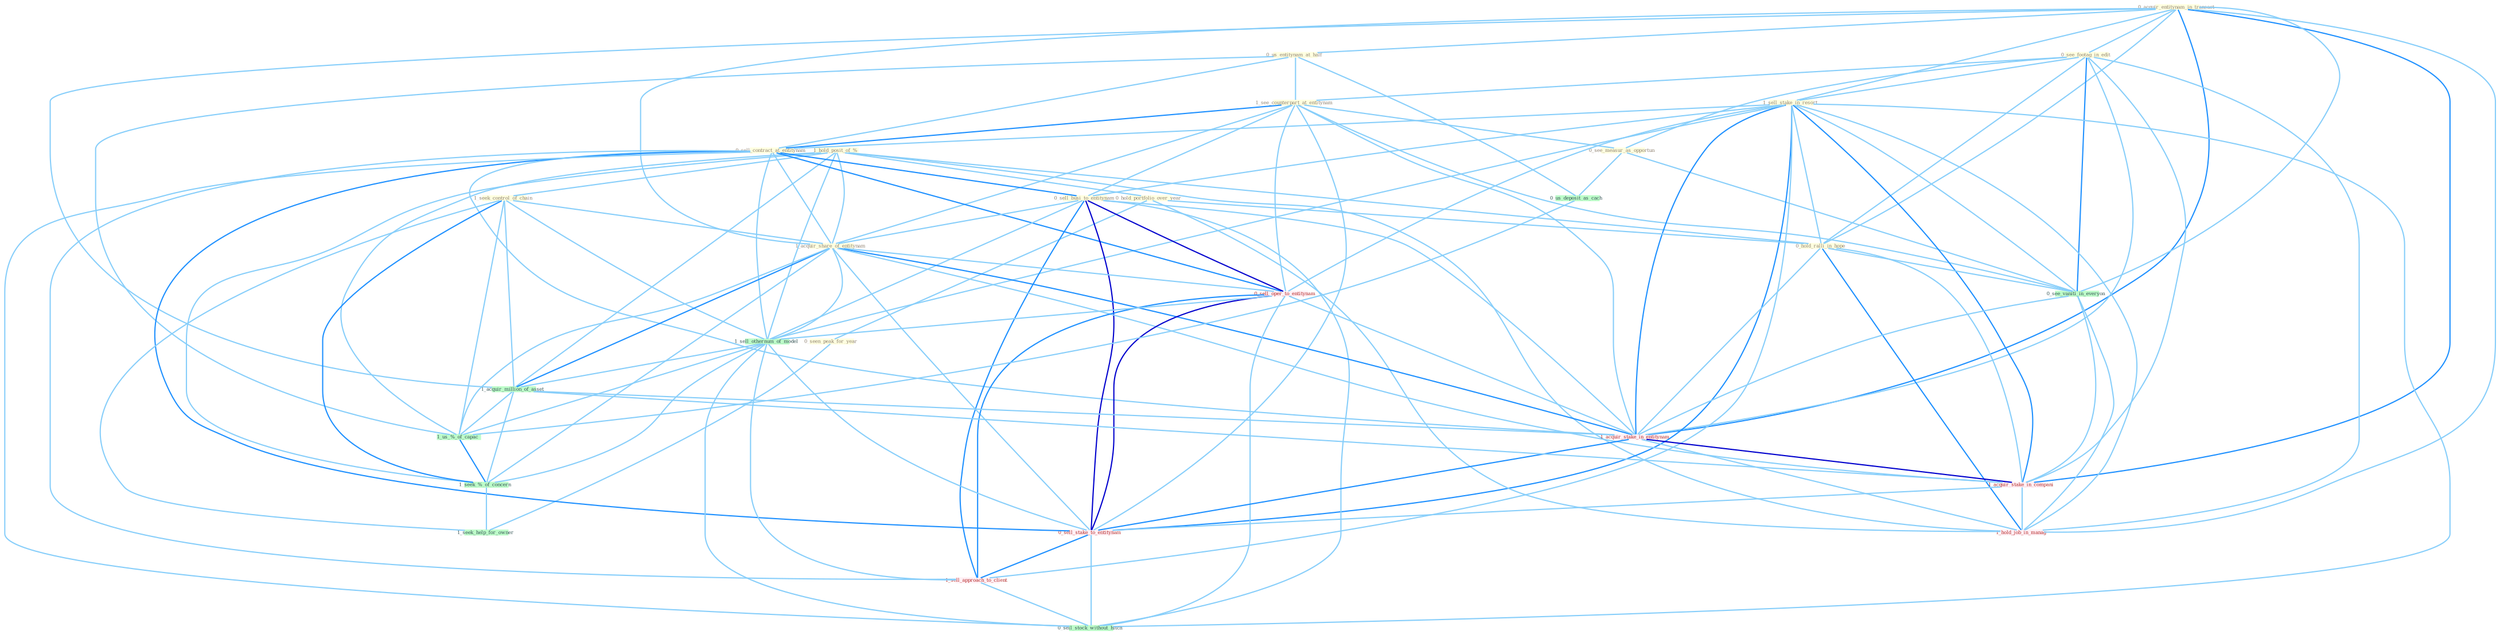 Graph G{ 
    node
    [shape=polygon,style=filled,width=.5,height=.06,color="#BDFCC9",fixedsize=true,fontsize=4,
    fontcolor="#2f4f4f"];
    {node
    [color="#ffffe0", fontcolor="#8b7d6b"] "1_hold_posit_of_% " "0_acquir_entitynam_in_transact " "0_see_footag_in_edit " "0_us_entitynam_at_half " "1_see_counterpart_at_entitynam " "0_see_measur_as_opportun " "1_sell_stake_in_resort " "0_hold_portfolio_over_year " "0_seen_peak_for_year " "0_sell_contract_at_entitynam " "0_sell_busi_to_entitynam " "1_seek_control_of_chain " "1_acquir_share_of_entitynam " "0_hold_ralli_in_hope "}
{node [color="#fff0f5", fontcolor="#b22222"] "0_sell_oper_to_entitynam " "1_acquir_stake_in_entitynam " "1_acquir_stake_in_compani " "0_sell_stake_to_entitynam " "1_sell_approach_to_client " "1_hold_job_in_manag "}
edge [color="#B0E2FF"];

	"1_hold_posit_of_% " -- "0_hold_portfolio_over_year " [w="1", color="#87cefa" ];
	"1_hold_posit_of_% " -- "1_seek_control_of_chain " [w="1", color="#87cefa" ];
	"1_hold_posit_of_% " -- "1_acquir_share_of_entitynam " [w="1", color="#87cefa" ];
	"1_hold_posit_of_% " -- "0_hold_ralli_in_hope " [w="1", color="#87cefa" ];
	"1_hold_posit_of_% " -- "1_sell_othernum_of_model " [w="1", color="#87cefa" ];
	"1_hold_posit_of_% " -- "1_acquir_million_of_asset " [w="1", color="#87cefa" ];
	"1_hold_posit_of_% " -- "1_us_%_of_capac " [w="1", color="#87cefa" ];
	"1_hold_posit_of_% " -- "1_hold_job_in_manag " [w="1", color="#87cefa" ];
	"1_hold_posit_of_% " -- "1_seek_%_of_concern " [w="1", color="#87cefa" ];
	"0_acquir_entitynam_in_transact " -- "0_see_footag_in_edit " [w="1", color="#87cefa" ];
	"0_acquir_entitynam_in_transact " -- "0_us_entitynam_at_half " [w="1", color="#87cefa" ];
	"0_acquir_entitynam_in_transact " -- "1_sell_stake_in_resort " [w="1", color="#87cefa" ];
	"0_acquir_entitynam_in_transact " -- "1_acquir_share_of_entitynam " [w="1", color="#87cefa" ];
	"0_acquir_entitynam_in_transact " -- "0_hold_ralli_in_hope " [w="1", color="#87cefa" ];
	"0_acquir_entitynam_in_transact " -- "0_see_vaniti_in_everyon " [w="1", color="#87cefa" ];
	"0_acquir_entitynam_in_transact " -- "1_acquir_million_of_asset " [w="1", color="#87cefa" ];
	"0_acquir_entitynam_in_transact " -- "1_acquir_stake_in_entitynam " [w="2", color="#1e90ff" , len=0.8];
	"0_acquir_entitynam_in_transact " -- "1_acquir_stake_in_compani " [w="2", color="#1e90ff" , len=0.8];
	"0_acquir_entitynam_in_transact " -- "1_hold_job_in_manag " [w="1", color="#87cefa" ];
	"0_see_footag_in_edit " -- "1_see_counterpart_at_entitynam " [w="1", color="#87cefa" ];
	"0_see_footag_in_edit " -- "0_see_measur_as_opportun " [w="1", color="#87cefa" ];
	"0_see_footag_in_edit " -- "1_sell_stake_in_resort " [w="1", color="#87cefa" ];
	"0_see_footag_in_edit " -- "0_hold_ralli_in_hope " [w="1", color="#87cefa" ];
	"0_see_footag_in_edit " -- "0_see_vaniti_in_everyon " [w="2", color="#1e90ff" , len=0.8];
	"0_see_footag_in_edit " -- "1_acquir_stake_in_entitynam " [w="1", color="#87cefa" ];
	"0_see_footag_in_edit " -- "1_acquir_stake_in_compani " [w="1", color="#87cefa" ];
	"0_see_footag_in_edit " -- "1_hold_job_in_manag " [w="1", color="#87cefa" ];
	"0_us_entitynam_at_half " -- "1_see_counterpart_at_entitynam " [w="1", color="#87cefa" ];
	"0_us_entitynam_at_half " -- "0_sell_contract_at_entitynam " [w="1", color="#87cefa" ];
	"0_us_entitynam_at_half " -- "0_us_deposit_as_cach " [w="1", color="#87cefa" ];
	"0_us_entitynam_at_half " -- "1_us_%_of_capac " [w="1", color="#87cefa" ];
	"1_see_counterpart_at_entitynam " -- "0_see_measur_as_opportun " [w="1", color="#87cefa" ];
	"1_see_counterpart_at_entitynam " -- "0_sell_contract_at_entitynam " [w="2", color="#1e90ff" , len=0.8];
	"1_see_counterpart_at_entitynam " -- "0_sell_busi_to_entitynam " [w="1", color="#87cefa" ];
	"1_see_counterpart_at_entitynam " -- "1_acquir_share_of_entitynam " [w="1", color="#87cefa" ];
	"1_see_counterpart_at_entitynam " -- "0_sell_oper_to_entitynam " [w="1", color="#87cefa" ];
	"1_see_counterpart_at_entitynam " -- "0_see_vaniti_in_everyon " [w="1", color="#87cefa" ];
	"1_see_counterpart_at_entitynam " -- "1_acquir_stake_in_entitynam " [w="1", color="#87cefa" ];
	"1_see_counterpart_at_entitynam " -- "0_sell_stake_to_entitynam " [w="1", color="#87cefa" ];
	"0_see_measur_as_opportun " -- "0_see_vaniti_in_everyon " [w="1", color="#87cefa" ];
	"0_see_measur_as_opportun " -- "0_us_deposit_as_cach " [w="1", color="#87cefa" ];
	"1_sell_stake_in_resort " -- "0_sell_contract_at_entitynam " [w="1", color="#87cefa" ];
	"1_sell_stake_in_resort " -- "0_sell_busi_to_entitynam " [w="1", color="#87cefa" ];
	"1_sell_stake_in_resort " -- "0_hold_ralli_in_hope " [w="1", color="#87cefa" ];
	"1_sell_stake_in_resort " -- "0_sell_oper_to_entitynam " [w="1", color="#87cefa" ];
	"1_sell_stake_in_resort " -- "1_sell_othernum_of_model " [w="1", color="#87cefa" ];
	"1_sell_stake_in_resort " -- "0_see_vaniti_in_everyon " [w="1", color="#87cefa" ];
	"1_sell_stake_in_resort " -- "1_acquir_stake_in_entitynam " [w="2", color="#1e90ff" , len=0.8];
	"1_sell_stake_in_resort " -- "1_acquir_stake_in_compani " [w="2", color="#1e90ff" , len=0.8];
	"1_sell_stake_in_resort " -- "0_sell_stake_to_entitynam " [w="2", color="#1e90ff" , len=0.8];
	"1_sell_stake_in_resort " -- "1_sell_approach_to_client " [w="1", color="#87cefa" ];
	"1_sell_stake_in_resort " -- "1_hold_job_in_manag " [w="1", color="#87cefa" ];
	"1_sell_stake_in_resort " -- "0_sell_stock_without_hitch " [w="1", color="#87cefa" ];
	"0_hold_portfolio_over_year " -- "0_seen_peak_for_year " [w="1", color="#87cefa" ];
	"0_hold_portfolio_over_year " -- "0_hold_ralli_in_hope " [w="1", color="#87cefa" ];
	"0_hold_portfolio_over_year " -- "1_hold_job_in_manag " [w="1", color="#87cefa" ];
	"0_seen_peak_for_year " -- "1_seek_help_for_owner " [w="1", color="#87cefa" ];
	"0_sell_contract_at_entitynam " -- "0_sell_busi_to_entitynam " [w="2", color="#1e90ff" , len=0.8];
	"0_sell_contract_at_entitynam " -- "1_acquir_share_of_entitynam " [w="1", color="#87cefa" ];
	"0_sell_contract_at_entitynam " -- "0_sell_oper_to_entitynam " [w="2", color="#1e90ff" , len=0.8];
	"0_sell_contract_at_entitynam " -- "1_sell_othernum_of_model " [w="1", color="#87cefa" ];
	"0_sell_contract_at_entitynam " -- "1_acquir_stake_in_entitynam " [w="1", color="#87cefa" ];
	"0_sell_contract_at_entitynam " -- "0_sell_stake_to_entitynam " [w="2", color="#1e90ff" , len=0.8];
	"0_sell_contract_at_entitynam " -- "1_sell_approach_to_client " [w="1", color="#87cefa" ];
	"0_sell_contract_at_entitynam " -- "0_sell_stock_without_hitch " [w="1", color="#87cefa" ];
	"0_sell_busi_to_entitynam " -- "1_acquir_share_of_entitynam " [w="1", color="#87cefa" ];
	"0_sell_busi_to_entitynam " -- "0_sell_oper_to_entitynam " [w="3", color="#0000cd" , len=0.6];
	"0_sell_busi_to_entitynam " -- "1_sell_othernum_of_model " [w="1", color="#87cefa" ];
	"0_sell_busi_to_entitynam " -- "1_acquir_stake_in_entitynam " [w="1", color="#87cefa" ];
	"0_sell_busi_to_entitynam " -- "0_sell_stake_to_entitynam " [w="3", color="#0000cd" , len=0.6];
	"0_sell_busi_to_entitynam " -- "1_sell_approach_to_client " [w="2", color="#1e90ff" , len=0.8];
	"0_sell_busi_to_entitynam " -- "0_sell_stock_without_hitch " [w="1", color="#87cefa" ];
	"1_seek_control_of_chain " -- "1_acquir_share_of_entitynam " [w="1", color="#87cefa" ];
	"1_seek_control_of_chain " -- "1_sell_othernum_of_model " [w="1", color="#87cefa" ];
	"1_seek_control_of_chain " -- "1_acquir_million_of_asset " [w="1", color="#87cefa" ];
	"1_seek_control_of_chain " -- "1_us_%_of_capac " [w="1", color="#87cefa" ];
	"1_seek_control_of_chain " -- "1_seek_%_of_concern " [w="2", color="#1e90ff" , len=0.8];
	"1_seek_control_of_chain " -- "1_seek_help_for_owner " [w="1", color="#87cefa" ];
	"1_acquir_share_of_entitynam " -- "0_sell_oper_to_entitynam " [w="1", color="#87cefa" ];
	"1_acquir_share_of_entitynam " -- "1_sell_othernum_of_model " [w="1", color="#87cefa" ];
	"1_acquir_share_of_entitynam " -- "1_acquir_million_of_asset " [w="2", color="#1e90ff" , len=0.8];
	"1_acquir_share_of_entitynam " -- "1_acquir_stake_in_entitynam " [w="2", color="#1e90ff" , len=0.8];
	"1_acquir_share_of_entitynam " -- "1_acquir_stake_in_compani " [w="1", color="#87cefa" ];
	"1_acquir_share_of_entitynam " -- "0_sell_stake_to_entitynam " [w="1", color="#87cefa" ];
	"1_acquir_share_of_entitynam " -- "1_us_%_of_capac " [w="1", color="#87cefa" ];
	"1_acquir_share_of_entitynam " -- "1_seek_%_of_concern " [w="1", color="#87cefa" ];
	"0_hold_ralli_in_hope " -- "0_see_vaniti_in_everyon " [w="1", color="#87cefa" ];
	"0_hold_ralli_in_hope " -- "1_acquir_stake_in_entitynam " [w="1", color="#87cefa" ];
	"0_hold_ralli_in_hope " -- "1_acquir_stake_in_compani " [w="1", color="#87cefa" ];
	"0_hold_ralli_in_hope " -- "1_hold_job_in_manag " [w="2", color="#1e90ff" , len=0.8];
	"0_sell_oper_to_entitynam " -- "1_sell_othernum_of_model " [w="1", color="#87cefa" ];
	"0_sell_oper_to_entitynam " -- "1_acquir_stake_in_entitynam " [w="1", color="#87cefa" ];
	"0_sell_oper_to_entitynam " -- "0_sell_stake_to_entitynam " [w="3", color="#0000cd" , len=0.6];
	"0_sell_oper_to_entitynam " -- "1_sell_approach_to_client " [w="2", color="#1e90ff" , len=0.8];
	"0_sell_oper_to_entitynam " -- "0_sell_stock_without_hitch " [w="1", color="#87cefa" ];
	"1_sell_othernum_of_model " -- "1_acquir_million_of_asset " [w="1", color="#87cefa" ];
	"1_sell_othernum_of_model " -- "0_sell_stake_to_entitynam " [w="1", color="#87cefa" ];
	"1_sell_othernum_of_model " -- "1_us_%_of_capac " [w="1", color="#87cefa" ];
	"1_sell_othernum_of_model " -- "1_sell_approach_to_client " [w="1", color="#87cefa" ];
	"1_sell_othernum_of_model " -- "0_sell_stock_without_hitch " [w="1", color="#87cefa" ];
	"1_sell_othernum_of_model " -- "1_seek_%_of_concern " [w="1", color="#87cefa" ];
	"0_see_vaniti_in_everyon " -- "1_acquir_stake_in_entitynam " [w="1", color="#87cefa" ];
	"0_see_vaniti_in_everyon " -- "1_acquir_stake_in_compani " [w="1", color="#87cefa" ];
	"0_see_vaniti_in_everyon " -- "1_hold_job_in_manag " [w="1", color="#87cefa" ];
	"1_acquir_million_of_asset " -- "1_acquir_stake_in_entitynam " [w="1", color="#87cefa" ];
	"1_acquir_million_of_asset " -- "1_acquir_stake_in_compani " [w="1", color="#87cefa" ];
	"1_acquir_million_of_asset " -- "1_us_%_of_capac " [w="1", color="#87cefa" ];
	"1_acquir_million_of_asset " -- "1_seek_%_of_concern " [w="1", color="#87cefa" ];
	"0_us_deposit_as_cach " -- "1_us_%_of_capac " [w="1", color="#87cefa" ];
	"1_acquir_stake_in_entitynam " -- "1_acquir_stake_in_compani " [w="3", color="#0000cd" , len=0.6];
	"1_acquir_stake_in_entitynam " -- "0_sell_stake_to_entitynam " [w="2", color="#1e90ff" , len=0.8];
	"1_acquir_stake_in_entitynam " -- "1_hold_job_in_manag " [w="1", color="#87cefa" ];
	"1_acquir_stake_in_compani " -- "0_sell_stake_to_entitynam " [w="1", color="#87cefa" ];
	"1_acquir_stake_in_compani " -- "1_hold_job_in_manag " [w="1", color="#87cefa" ];
	"0_sell_stake_to_entitynam " -- "1_sell_approach_to_client " [w="2", color="#1e90ff" , len=0.8];
	"0_sell_stake_to_entitynam " -- "0_sell_stock_without_hitch " [w="1", color="#87cefa" ];
	"1_us_%_of_capac " -- "1_seek_%_of_concern " [w="2", color="#1e90ff" , len=0.8];
	"1_sell_approach_to_client " -- "0_sell_stock_without_hitch " [w="1", color="#87cefa" ];
	"1_seek_%_of_concern " -- "1_seek_help_for_owner " [w="1", color="#87cefa" ];
}